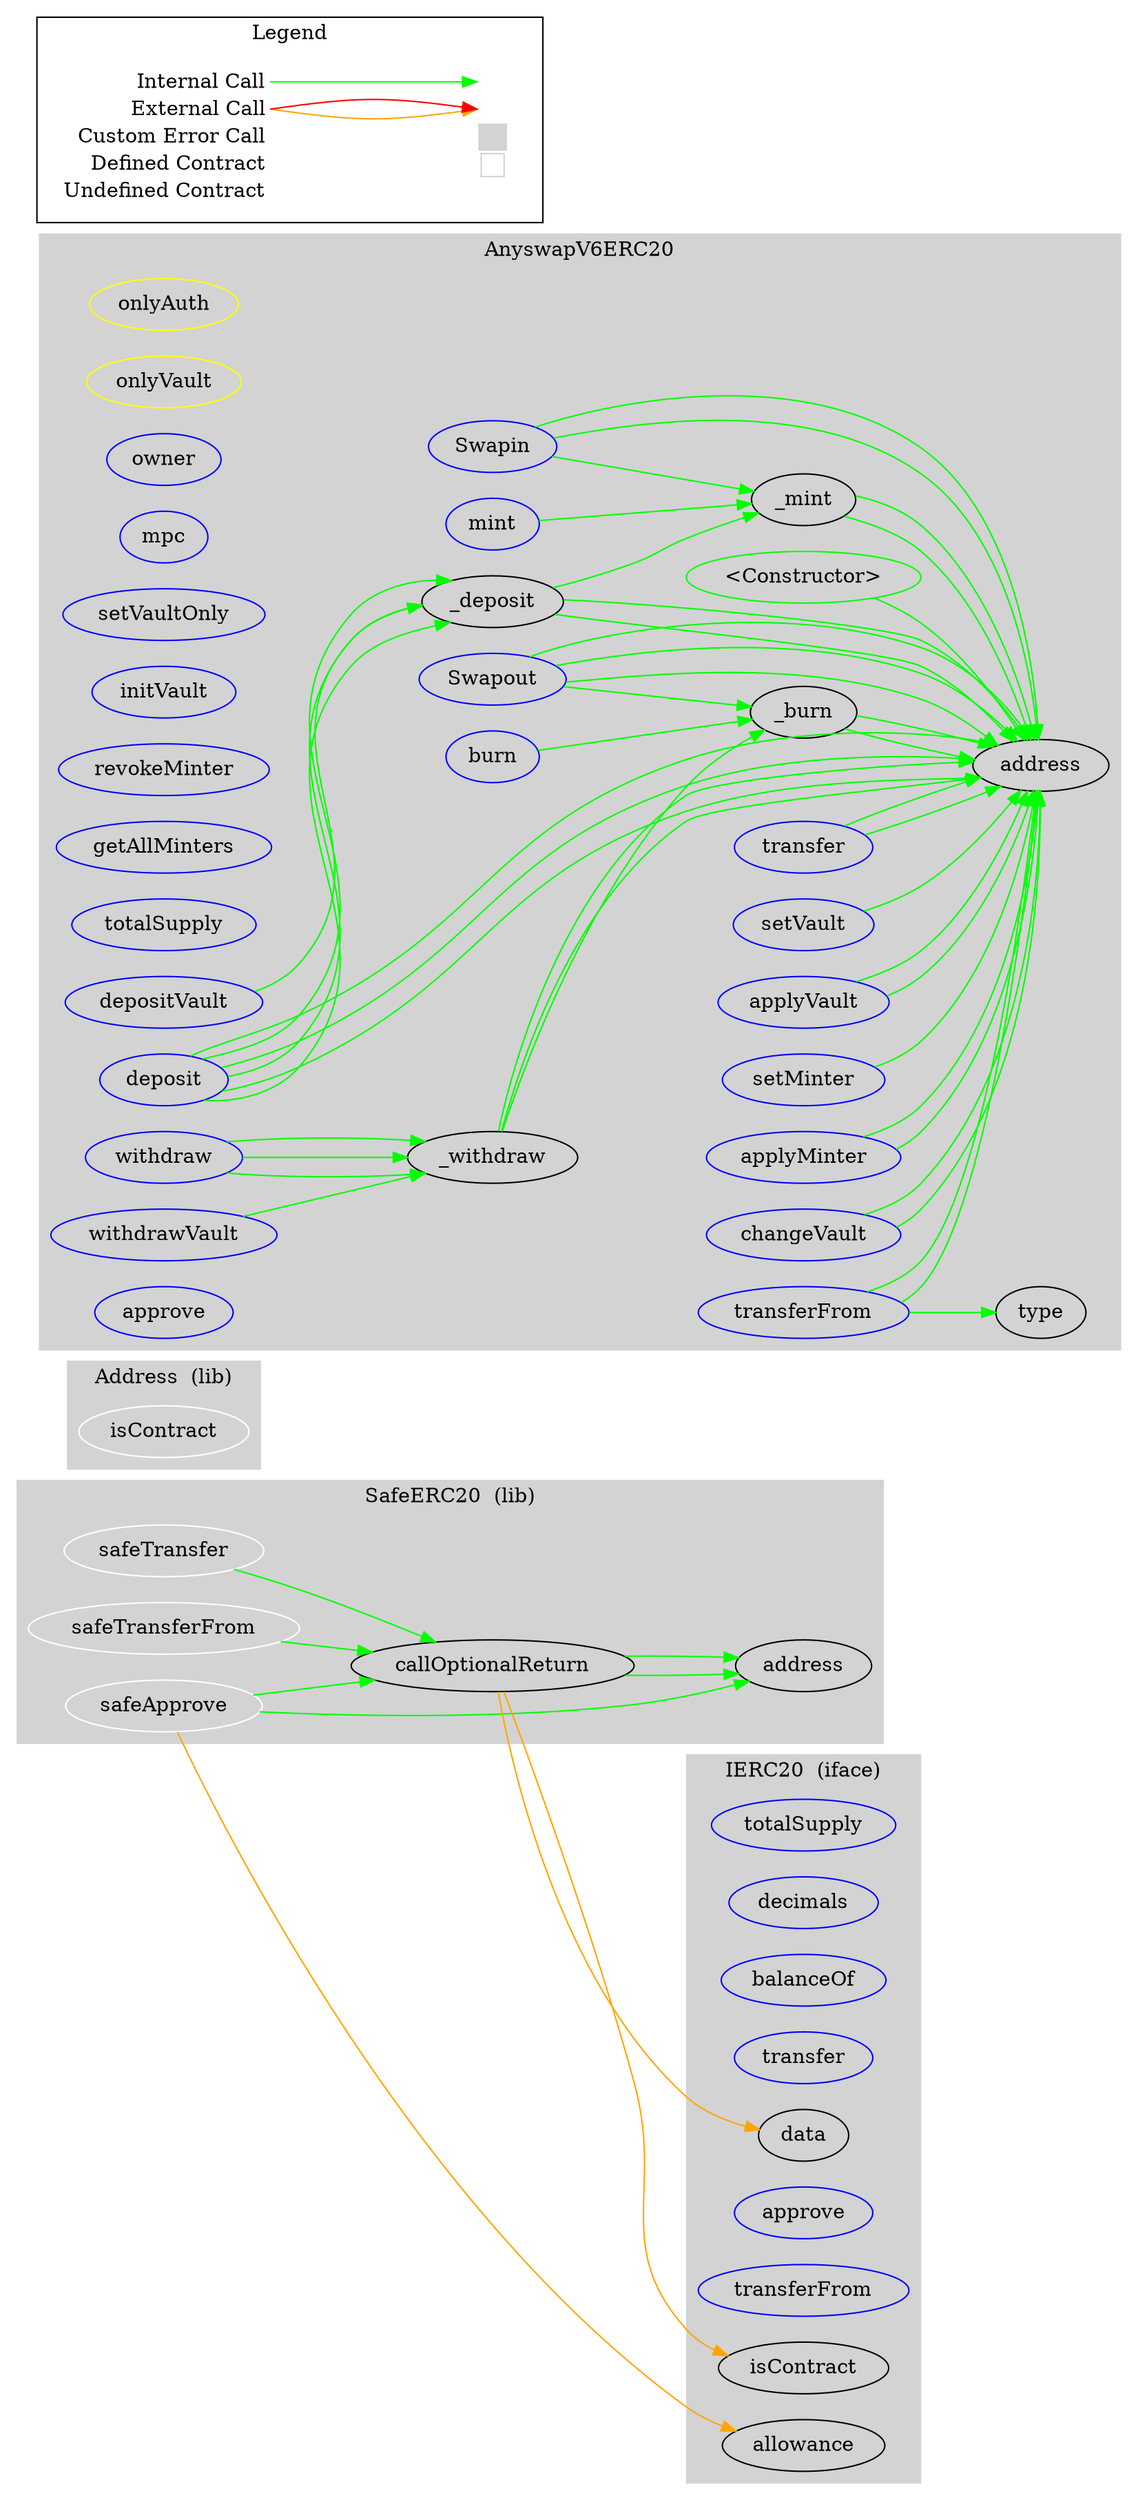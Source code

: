 digraph G {
  graph [ ratio = "auto", page = "100", compound =true ];
subgraph "clusterIERC20" {
  graph [ label = "IERC20  (iface)", color = "lightgray", style = "filled", bgcolor = "lightgray" ];
  "IERC20.totalSupply" [ label = "totalSupply", color = "blue" ];
  "IERC20.decimals" [ label = "decimals", color = "blue" ];
  "IERC20.balanceOf" [ label = "balanceOf", color = "blue" ];
  "IERC20.transfer" [ label = "transfer", color = "blue" ];
  "IERC20.allowance" [ label = "allowance" ];
  "IERC20.approve" [ label = "approve", color = "blue" ];
  "IERC20.transferFrom" [ label = "transferFrom", color = "blue" ];
  "IERC20.isContract" [ label = "isContract" ];
  "IERC20.data" [ label = "data" ];
}

subgraph "clusterAddress" {
  graph [ label = "Address  (lib)", color = "lightgray", style = "filled", bgcolor = "lightgray" ];
  "Address.isContract" [ label = "isContract", color = "white" ];
}

subgraph "clusterSafeERC20" {
  graph [ label = "SafeERC20  (lib)", color = "lightgray", style = "filled", bgcolor = "lightgray" ];
  "SafeERC20.safeTransfer" [ label = "safeTransfer", color = "white" ];
  "SafeERC20.safeTransferFrom" [ label = "safeTransferFrom", color = "white" ];
  "SafeERC20.safeApprove" [ label = "safeApprove", color = "white" ];
  "SafeERC20.callOptionalReturn" [ label = "callOptionalReturn" ];
  "SafeERC20.address" [ label = "address" ];
}

subgraph "clusterAnyswapV6ERC20" {
  graph [ label = "AnyswapV6ERC20", color = "lightgray", style = "filled", bgcolor = "lightgray" ];
  "AnyswapV6ERC20.onlyAuth" [ label = "onlyAuth", color = "yellow" ];
  "AnyswapV6ERC20.onlyVault" [ label = "onlyVault", color = "yellow" ];
  "AnyswapV6ERC20.owner" [ label = "owner", color = "blue" ];
  "AnyswapV6ERC20.mpc" [ label = "mpc", color = "blue" ];
  "AnyswapV6ERC20.setVaultOnly" [ label = "setVaultOnly", color = "blue" ];
  "AnyswapV6ERC20.initVault" [ label = "initVault", color = "blue" ];
  "AnyswapV6ERC20.setVault" [ label = "setVault", color = "blue" ];
  "AnyswapV6ERC20.applyVault" [ label = "applyVault", color = "blue" ];
  "AnyswapV6ERC20.setMinter" [ label = "setMinter", color = "blue" ];
  "AnyswapV6ERC20.applyMinter" [ label = "applyMinter", color = "blue" ];
  "AnyswapV6ERC20.revokeMinter" [ label = "revokeMinter", color = "blue" ];
  "AnyswapV6ERC20.getAllMinters" [ label = "getAllMinters", color = "blue" ];
  "AnyswapV6ERC20.changeVault" [ label = "changeVault", color = "blue" ];
  "AnyswapV6ERC20.mint" [ label = "mint", color = "blue" ];
  "AnyswapV6ERC20.burn" [ label = "burn", color = "blue" ];
  "AnyswapV6ERC20.Swapin" [ label = "Swapin", color = "blue" ];
  "AnyswapV6ERC20.Swapout" [ label = "Swapout", color = "blue" ];
  "AnyswapV6ERC20.<Constructor>" [ label = "<Constructor>", color = "green" ];
  "AnyswapV6ERC20.totalSupply" [ label = "totalSupply", color = "blue" ];
  "AnyswapV6ERC20.deposit" [ label = "deposit", color = "blue" ];
  "AnyswapV6ERC20.depositVault" [ label = "depositVault", color = "blue" ];
  "AnyswapV6ERC20._deposit" [ label = "_deposit" ];
  "AnyswapV6ERC20.withdraw" [ label = "withdraw", color = "blue" ];
  "AnyswapV6ERC20.withdrawVault" [ label = "withdrawVault", color = "blue" ];
  "AnyswapV6ERC20._withdraw" [ label = "_withdraw" ];
  "AnyswapV6ERC20._mint" [ label = "_mint" ];
  "AnyswapV6ERC20._burn" [ label = "_burn" ];
  "AnyswapV6ERC20.approve" [ label = "approve", color = "blue" ];
  "AnyswapV6ERC20.transfer" [ label = "transfer", color = "blue" ];
  "AnyswapV6ERC20.transferFrom" [ label = "transferFrom", color = "blue" ];
  "AnyswapV6ERC20.address" [ label = "address" ];
  "AnyswapV6ERC20.type" [ label = "type" ];
}

  "SafeERC20.safeTransfer";
  "SafeERC20.callOptionalReturn";
  "SafeERC20.safeTransferFrom";
  "SafeERC20.safeApprove";
  "IERC20.allowance";
  "SafeERC20.address";
  "IERC20.isContract";
  "IERC20.data";
  "AnyswapV6ERC20.setVault";
  "AnyswapV6ERC20.address";
  "AnyswapV6ERC20.applyVault";
  "AnyswapV6ERC20.setMinter";
  "AnyswapV6ERC20.applyMinter";
  "AnyswapV6ERC20.changeVault";
  "AnyswapV6ERC20.mint";
  "AnyswapV6ERC20._mint";
  "AnyswapV6ERC20.burn";
  "AnyswapV6ERC20._burn";
  "AnyswapV6ERC20.Swapin";
  "AnyswapV6ERC20.Swapout";
  "AnyswapV6ERC20.<Constructor>";
  "AnyswapV6ERC20.deposit";
  "AnyswapV6ERC20._deposit";
  "AnyswapV6ERC20.depositVault";
  "AnyswapV6ERC20.withdraw";
  "AnyswapV6ERC20._withdraw";
  "AnyswapV6ERC20.withdrawVault";
  "AnyswapV6ERC20.transfer";
  "AnyswapV6ERC20.transferFrom";
  "AnyswapV6ERC20.type";
  "SafeERC20.safeTransfer" -> "SafeERC20.callOptionalReturn" [ color = "green" ];
  "SafeERC20.safeTransferFrom" -> "SafeERC20.callOptionalReturn" [ color = "green" ];
  "SafeERC20.safeApprove" -> "IERC20.allowance" [ color = "orange" ];
  "SafeERC20.safeApprove" -> "SafeERC20.address" [ color = "green" ];
  "SafeERC20.safeApprove" -> "SafeERC20.callOptionalReturn" [ color = "green" ];
  "SafeERC20.callOptionalReturn" -> "IERC20.isContract" [ color = "orange" ];
  "SafeERC20.callOptionalReturn" -> "SafeERC20.address" [ color = "green" ];
  "SafeERC20.callOptionalReturn" -> "IERC20.data" [ color = "orange" ];
  "SafeERC20.callOptionalReturn" -> "SafeERC20.address" [ color = "green" ];
  "AnyswapV6ERC20.setVault" -> "AnyswapV6ERC20.address" [ color = "green" ];
  "AnyswapV6ERC20.applyVault" -> "AnyswapV6ERC20.address" [ color = "green" ];
  "AnyswapV6ERC20.applyVault" -> "AnyswapV6ERC20.address" [ color = "green" ];
  "AnyswapV6ERC20.setMinter" -> "AnyswapV6ERC20.address" [ color = "green" ];
  "AnyswapV6ERC20.applyMinter" -> "AnyswapV6ERC20.address" [ color = "green" ];
  "AnyswapV6ERC20.applyMinter" -> "AnyswapV6ERC20.address" [ color = "green" ];
  "AnyswapV6ERC20.changeVault" -> "AnyswapV6ERC20.address" [ color = "green" ];
  "AnyswapV6ERC20.changeVault" -> "AnyswapV6ERC20.address" [ color = "green" ];
  "AnyswapV6ERC20.mint" -> "AnyswapV6ERC20._mint" [ color = "green" ];
  "AnyswapV6ERC20.burn" -> "AnyswapV6ERC20._burn" [ color = "green" ];
  "AnyswapV6ERC20.Swapin" -> "AnyswapV6ERC20.address" [ color = "green" ];
  "AnyswapV6ERC20.Swapin" -> "AnyswapV6ERC20.address" [ color = "green" ];
  "AnyswapV6ERC20.Swapin" -> "AnyswapV6ERC20._mint" [ color = "green" ];
  "AnyswapV6ERC20.Swapout" -> "AnyswapV6ERC20.address" [ color = "green" ];
  "AnyswapV6ERC20.Swapout" -> "AnyswapV6ERC20.address" [ color = "green" ];
  "AnyswapV6ERC20.Swapout" -> "AnyswapV6ERC20.address" [ color = "green" ];
  "AnyswapV6ERC20.Swapout" -> "AnyswapV6ERC20._burn" [ color = "green" ];
  "AnyswapV6ERC20.<Constructor>" -> "AnyswapV6ERC20.address" [ color = "green" ];
  "AnyswapV6ERC20.deposit" -> "AnyswapV6ERC20.address" [ color = "green" ];
  "AnyswapV6ERC20.deposit" -> "AnyswapV6ERC20._deposit" [ color = "green" ];
  "AnyswapV6ERC20.deposit" -> "AnyswapV6ERC20.address" [ color = "green" ];
  "AnyswapV6ERC20.deposit" -> "AnyswapV6ERC20._deposit" [ color = "green" ];
  "AnyswapV6ERC20.deposit" -> "AnyswapV6ERC20.address" [ color = "green" ];
  "AnyswapV6ERC20.deposit" -> "AnyswapV6ERC20._deposit" [ color = "green" ];
  "AnyswapV6ERC20.depositVault" -> "AnyswapV6ERC20._deposit" [ color = "green" ];
  "AnyswapV6ERC20._deposit" -> "AnyswapV6ERC20.address" [ color = "green" ];
  "AnyswapV6ERC20._deposit" -> "AnyswapV6ERC20.address" [ color = "green" ];
  "AnyswapV6ERC20._deposit" -> "AnyswapV6ERC20._mint" [ color = "green" ];
  "AnyswapV6ERC20.withdraw" -> "AnyswapV6ERC20._withdraw" [ color = "green" ];
  "AnyswapV6ERC20.withdraw" -> "AnyswapV6ERC20._withdraw" [ color = "green" ];
  "AnyswapV6ERC20.withdraw" -> "AnyswapV6ERC20._withdraw" [ color = "green" ];
  "AnyswapV6ERC20.withdrawVault" -> "AnyswapV6ERC20._withdraw" [ color = "green" ];
  "AnyswapV6ERC20._withdraw" -> "AnyswapV6ERC20.address" [ color = "green" ];
  "AnyswapV6ERC20._withdraw" -> "AnyswapV6ERC20.address" [ color = "green" ];
  "AnyswapV6ERC20._withdraw" -> "AnyswapV6ERC20._burn" [ color = "green" ];
  "AnyswapV6ERC20._mint" -> "AnyswapV6ERC20.address" [ color = "green" ];
  "AnyswapV6ERC20._mint" -> "AnyswapV6ERC20.address" [ color = "green" ];
  "AnyswapV6ERC20._burn" -> "AnyswapV6ERC20.address" [ color = "green" ];
  "AnyswapV6ERC20._burn" -> "AnyswapV6ERC20.address" [ color = "green" ];
  "AnyswapV6ERC20.transfer" -> "AnyswapV6ERC20.address" [ color = "green" ];
  "AnyswapV6ERC20.transfer" -> "AnyswapV6ERC20.address" [ color = "green" ];
  "AnyswapV6ERC20.transferFrom" -> "AnyswapV6ERC20.address" [ color = "green" ];
  "AnyswapV6ERC20.transferFrom" -> "AnyswapV6ERC20.address" [ color = "green" ];
  "AnyswapV6ERC20.transferFrom" -> "AnyswapV6ERC20.type" [ color = "green" ];


rankdir=LR
node [shape=plaintext]
subgraph cluster_01 { 
label = "Legend";
key [label=<<table border="0" cellpadding="2" cellspacing="0" cellborder="0">
  <tr><td align="right" port="i1">Internal Call</td></tr>
  <tr><td align="right" port="i2">External Call</td></tr>
  <tr><td align="right" port="i2">Custom Error Call</td></tr>
  <tr><td align="right" port="i3">Defined Contract</td></tr>
  <tr><td align="right" port="i4">Undefined Contract</td></tr>
  </table>>]
key2 [label=<<table border="0" cellpadding="2" cellspacing="0" cellborder="0">
  <tr><td port="i1">&nbsp;&nbsp;&nbsp;</td></tr>
  <tr><td port="i2">&nbsp;&nbsp;&nbsp;</td></tr>
  <tr><td port="i3" bgcolor="lightgray">&nbsp;&nbsp;&nbsp;</td></tr>
  <tr><td port="i4">
    <table border="1" cellborder="0" cellspacing="0" cellpadding="7" color="lightgray">
      <tr>
       <td></td>
      </tr>
     </table>
  </td></tr>
  </table>>]
key:i1:e -> key2:i1:w [color="green"]
key:i2:e -> key2:i2:w [color="orange"]
key:i2:e -> key2:i2:w [color="red"]
}
}

